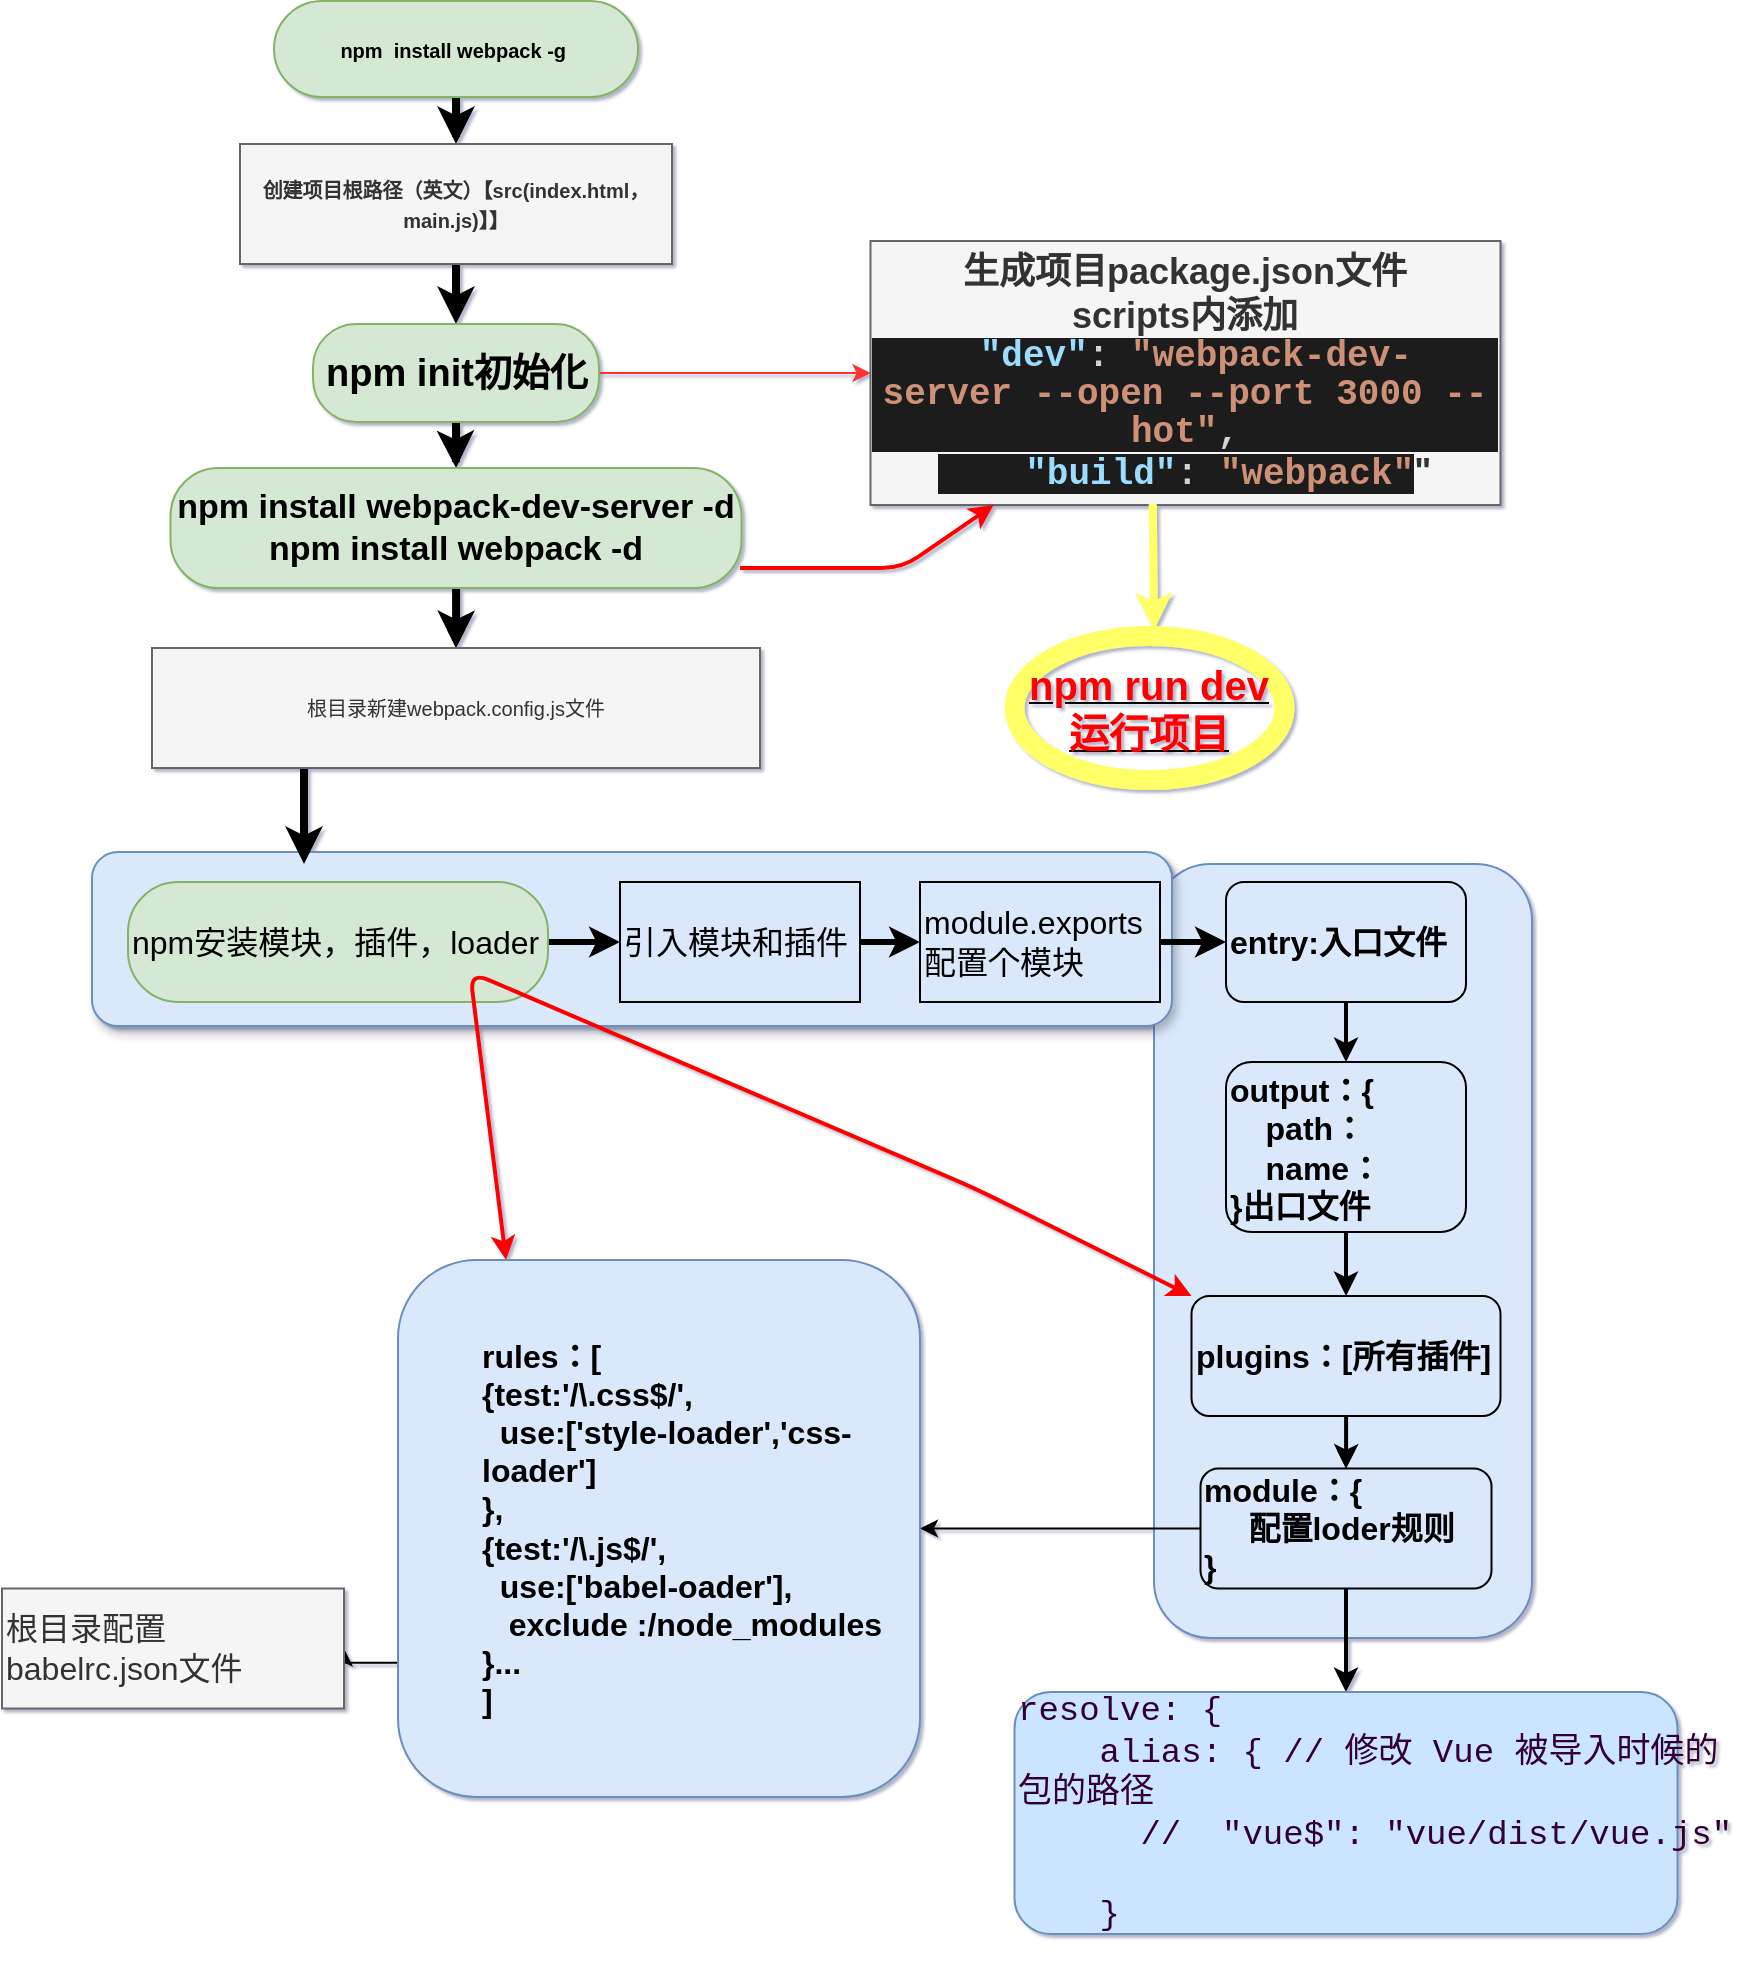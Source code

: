 <mxfile version="13.6.9" type="github"><diagram id="0ax9MOjqnYz4_pJmSWSp" name="Page-1"><mxGraphModel dx="1108" dy="444" grid="1" gridSize="9" guides="1" tooltips="1" connect="1" arrows="1" fold="1" page="1" pageScale="1" pageWidth="827" pageHeight="1169" math="0" shadow="1"><root><mxCell id="0"/><mxCell id="1" parent="0"/><mxCell id="qLmHQq1EO0ON0QHw09aZ-66" value="" style="rounded=1;whiteSpace=wrap;html=1;fillColor=#dae8fc;fontSize=16;align=left;strokeColor=#6c8ebf;" vertex="1" parent="1"><mxGeometry x="621" y="576" width="189" height="387" as="geometry"/></mxCell><mxCell id="qLmHQq1EO0ON0QHw09aZ-33" value="" style="rounded=1;whiteSpace=wrap;html=1;fillColor=#dae8fc;fontSize=16;align=left;shadow=1;strokeColor=#6c8ebf;" vertex="1" parent="1"><mxGeometry x="90" y="570" width="540" height="87" as="geometry"/></mxCell><mxCell id="qLmHQq1EO0ON0QHw09aZ-3" value="" style="edgeStyle=orthogonalEdgeStyle;rounded=0;orthogonalLoop=1;jettySize=auto;html=1;strokeWidth=4;" edge="1" parent="1" source="qLmHQq1EO0ON0QHw09aZ-1" target="qLmHQq1EO0ON0QHw09aZ-2"><mxGeometry relative="1" as="geometry"/></mxCell><mxCell id="qLmHQq1EO0ON0QHw09aZ-1" value="&lt;font size=&quot;1&quot;&gt;&lt;b&gt;npm&amp;nbsp; install webpack -g&amp;nbsp;&lt;/b&gt;&lt;/font&gt;" style="rounded=1;whiteSpace=wrap;html=1;fillColor=#d5e8d4;strokeColor=#82b366;arcSize=50;" vertex="1" parent="1"><mxGeometry x="181" y="144.5" width="182" height="48" as="geometry"/></mxCell><mxCell id="qLmHQq1EO0ON0QHw09aZ-5" value="" style="edgeStyle=orthogonalEdgeStyle;rounded=0;orthogonalLoop=1;jettySize=auto;html=1;strokeWidth=4;" edge="1" parent="1" source="qLmHQq1EO0ON0QHw09aZ-2" target="qLmHQq1EO0ON0QHw09aZ-4"><mxGeometry relative="1" as="geometry"/></mxCell><mxCell id="qLmHQq1EO0ON0QHw09aZ-2" value="&lt;font size=&quot;1&quot;&gt;&lt;b&gt;创建项目根路径（英文）【src(index.html，main.js)】】&lt;/b&gt;&lt;/font&gt;" style="whiteSpace=wrap;html=1;rounded=1;fillColor=#f5f5f5;strokeColor=#666666;fontColor=#333333;arcSize=0;" vertex="1" parent="1"><mxGeometry x="164" y="216" width="216" height="60" as="geometry"/></mxCell><mxCell id="qLmHQq1EO0ON0QHw09aZ-7" value="" style="edgeStyle=orthogonalEdgeStyle;rounded=0;orthogonalLoop=1;jettySize=auto;html=1;strokeWidth=4;" edge="1" parent="1" source="qLmHQq1EO0ON0QHw09aZ-4" target="qLmHQq1EO0ON0QHw09aZ-6"><mxGeometry relative="1" as="geometry"/></mxCell><mxCell id="qLmHQq1EO0ON0QHw09aZ-19" style="edgeStyle=orthogonalEdgeStyle;rounded=0;orthogonalLoop=1;jettySize=auto;html=1;fontSize=16;strokeColor=#FF3333;" edge="1" parent="1" source="qLmHQq1EO0ON0QHw09aZ-4" target="qLmHQq1EO0ON0QHw09aZ-15"><mxGeometry relative="1" as="geometry"/></mxCell><mxCell id="qLmHQq1EO0ON0QHw09aZ-4" value="&lt;font size=&quot;1&quot;&gt;&lt;b style=&quot;font-size: 19px&quot;&gt;npm init初始化&lt;/b&gt;&lt;/font&gt;" style="whiteSpace=wrap;html=1;rounded=1;fillColor=#d5e8d4;strokeColor=#82b366;arcSize=44;" vertex="1" parent="1"><mxGeometry x="200.5" y="306" width="143" height="49" as="geometry"/></mxCell><mxCell id="qLmHQq1EO0ON0QHw09aZ-22" value="" style="edgeStyle=orthogonalEdgeStyle;rounded=0;orthogonalLoop=1;jettySize=auto;html=1;fontSize=16;" edge="1" parent="1" source="qLmHQq1EO0ON0QHw09aZ-6" target="qLmHQq1EO0ON0QHw09aZ-21"><mxGeometry relative="1" as="geometry"/></mxCell><mxCell id="qLmHQq1EO0ON0QHw09aZ-80" value="" style="edgeStyle=orthogonalEdgeStyle;rounded=0;orthogonalLoop=1;jettySize=auto;html=1;strokeWidth=4;fontSize=16;fontColor=#FF0000;" edge="1" parent="1" source="qLmHQq1EO0ON0QHw09aZ-6" target="qLmHQq1EO0ON0QHw09aZ-21"><mxGeometry relative="1" as="geometry"/></mxCell><mxCell id="qLmHQq1EO0ON0QHw09aZ-6" value="&lt;font size=&quot;1&quot;&gt;&lt;b style=&quot;font-size: 17px&quot;&gt;npm install webpack-dev-server -d&lt;br&gt;npm install webpack -d&lt;br&gt;&lt;/b&gt;&lt;/font&gt;" style="whiteSpace=wrap;html=1;rounded=1;arcSize=40;fillColor=#d5e8d4;strokeColor=#82b366;" vertex="1" parent="1"><mxGeometry x="129.25" y="378" width="285.5" height="60" as="geometry"/></mxCell><mxCell id="qLmHQq1EO0ON0QHw09aZ-15" value="&lt;font style=&quot;font-size: 18px&quot;&gt;&lt;b&gt;生成项目package.json文件&lt;br&gt;scripts内添加&lt;br&gt;&lt;/b&gt;&lt;/font&gt;&lt;div style=&quot;color: rgb(212 , 212 , 212) ; background-color: rgb(30 , 30 , 30) ; font-family: &amp;#34;consolas&amp;#34; , &amp;#34;courier new&amp;#34; , monospace ; line-height: 19px ; font-size: 18px&quot;&gt;&lt;font style=&quot;font-size: 18px&quot;&gt;&lt;b&gt;&amp;nbsp;&lt;span style=&quot;color: rgb(156 , 220 , 254)&quot;&gt;&quot;dev&quot;&lt;/span&gt;:&amp;nbsp;&lt;span style=&quot;color: rgb(206 , 145 , 120)&quot;&gt;&quot;webpack-dev-server&amp;nbsp;--open&amp;nbsp;--port&amp;nbsp;3000&amp;nbsp;--hot&quot;&lt;/span&gt;,&lt;/b&gt;&lt;/font&gt;&lt;/div&gt;&lt;font style=&quot;font-size: 18px&quot;&gt;&lt;b&gt;&lt;span style=&quot;background-color: rgb(30 , 30 , 30) ; color: rgb(212 , 212 , 212) ; font-family: &amp;#34;consolas&amp;#34; , &amp;#34;courier new&amp;#34; , monospace&quot;&gt;&amp;nbsp;&amp;nbsp;&amp;nbsp;&amp;nbsp;&lt;/span&gt;&lt;span style=&quot;background-color: rgb(30 , 30 , 30) ; font-family: &amp;#34;consolas&amp;#34; , &amp;#34;courier new&amp;#34; , monospace ; color: rgb(156 , 220 , 254)&quot;&gt;&quot;build&quot;&lt;/span&gt;&lt;span style=&quot;background-color: rgb(30 , 30 , 30) ; color: rgb(212 , 212 , 212) ; font-family: &amp;#34;consolas&amp;#34; , &amp;#34;courier new&amp;#34; , monospace&quot;&gt;:&amp;nbsp;&lt;/span&gt;&lt;span style=&quot;background-color: rgb(30 , 30 , 30) ; font-family: &amp;#34;consolas&amp;#34; , &amp;#34;courier new&amp;#34; , monospace ; color: rgb(206 , 145 , 120)&quot;&gt;&quot;webpack&quot;&lt;/span&gt;&quot;&lt;/b&gt;&lt;/font&gt;" style="rounded=1;whiteSpace=wrap;html=1;fillColor=#f5f5f5;fontSize=16;arcSize=0;strokeColor=#666666;fontColor=#333333;" vertex="1" parent="1"><mxGeometry x="479.25" y="264.5" width="315" height="132" as="geometry"/></mxCell><mxCell id="qLmHQq1EO0ON0QHw09aZ-68" style="edgeStyle=orthogonalEdgeStyle;rounded=0;orthogonalLoop=1;jettySize=auto;html=1;exitX=0.25;exitY=1;exitDx=0;exitDy=0;fontSize=16;fontColor=#FF0000;strokeWidth=4;" edge="1" parent="1" source="qLmHQq1EO0ON0QHw09aZ-21"><mxGeometry relative="1" as="geometry"><mxPoint x="196" y="576" as="targetPoint"/></mxGeometry></mxCell><mxCell id="qLmHQq1EO0ON0QHw09aZ-21" value="&lt;font size=&quot;1&quot;&gt;根目录新建webpack.config.js文件&lt;/font&gt;" style="whiteSpace=wrap;html=1;rounded=1;arcSize=0;fillColor=#f5f5f5;strokeColor=#666666;fontColor=#333333;" vertex="1" parent="1"><mxGeometry x="120" y="468" width="304" height="60" as="geometry"/></mxCell><mxCell id="qLmHQq1EO0ON0QHw09aZ-24" value="&lt;u&gt;&lt;font color=&quot;#ff0000&quot; style=&quot;font-size: 20px&quot;&gt;npm run dev运行项目&lt;/font&gt;&lt;/u&gt;" style="ellipse;whiteSpace=wrap;html=1;fillColor=none;fontSize=16;fontStyle=1;strokeColor=#FFFF66;strokeWidth=10;" vertex="1" parent="1"><mxGeometry x="551.25" y="462" width="135" height="72" as="geometry"/></mxCell><mxCell id="qLmHQq1EO0ON0QHw09aZ-32" value="" style="edgeStyle=orthogonalEdgeStyle;rounded=0;orthogonalLoop=1;jettySize=auto;html=1;fontSize=16;strokeWidth=3;" edge="1" parent="1" source="qLmHQq1EO0ON0QHw09aZ-26" target="qLmHQq1EO0ON0QHw09aZ-29"><mxGeometry relative="1" as="geometry"/></mxCell><mxCell id="qLmHQq1EO0ON0QHw09aZ-26" value="引入模块和插件" style="whiteSpace=wrap;html=1;fillColor=none;fontSize=16;align=left;" vertex="1" parent="1"><mxGeometry x="354" y="585" width="120" height="60" as="geometry"/></mxCell><mxCell id="qLmHQq1EO0ON0QHw09aZ-31" style="edgeStyle=orthogonalEdgeStyle;rounded=0;orthogonalLoop=1;jettySize=auto;html=1;entryX=0;entryY=0.5;entryDx=0;entryDy=0;fontSize=16;strokeWidth=3;" edge="1" parent="1" source="qLmHQq1EO0ON0QHw09aZ-27" target="qLmHQq1EO0ON0QHw09aZ-26"><mxGeometry relative="1" as="geometry"/></mxCell><mxCell id="qLmHQq1EO0ON0QHw09aZ-27" value="npm安装模块，插件，loader" style="rounded=1;whiteSpace=wrap;html=1;fillColor=#d5e8d4;fontSize=16;align=left;strokeColor=#82b366;arcSize=42;" vertex="1" parent="1"><mxGeometry x="108" y="585" width="210" height="60" as="geometry"/></mxCell><mxCell id="qLmHQq1EO0ON0QHw09aZ-64" value="" style="edgeStyle=orthogonalEdgeStyle;rounded=0;orthogonalLoop=1;jettySize=auto;html=1;fontSize=16;strokeWidth=3;" edge="1" parent="1" source="qLmHQq1EO0ON0QHw09aZ-29" target="qLmHQq1EO0ON0QHw09aZ-36"><mxGeometry relative="1" as="geometry"/></mxCell><mxCell id="qLmHQq1EO0ON0QHw09aZ-29" value="module.exports&lt;br&gt;配置个模块" style="whiteSpace=wrap;html=1;fillColor=none;fontSize=16;align=left;" vertex="1" parent="1"><mxGeometry x="504" y="585" width="120" height="60" as="geometry"/></mxCell><mxCell id="qLmHQq1EO0ON0QHw09aZ-38" value="" style="edgeStyle=orthogonalEdgeStyle;rounded=0;orthogonalLoop=1;jettySize=auto;html=1;fontSize=16;strokeWidth=2;" edge="1" parent="1" source="qLmHQq1EO0ON0QHw09aZ-36" target="qLmHQq1EO0ON0QHw09aZ-37"><mxGeometry relative="1" as="geometry"/></mxCell><mxCell id="qLmHQq1EO0ON0QHw09aZ-36" value="entry:入口文件&lt;br&gt;" style="rounded=1;whiteSpace=wrap;html=1;fillColor=none;fontSize=16;align=left;fontStyle=1" vertex="1" parent="1"><mxGeometry x="657" y="585" width="120" height="60" as="geometry"/></mxCell><mxCell id="qLmHQq1EO0ON0QHw09aZ-40" value="" style="edgeStyle=orthogonalEdgeStyle;rounded=0;orthogonalLoop=1;jettySize=auto;html=1;fontSize=16;strokeWidth=2;" edge="1" parent="1" source="qLmHQq1EO0ON0QHw09aZ-37" target="qLmHQq1EO0ON0QHw09aZ-39"><mxGeometry relative="1" as="geometry"/></mxCell><mxCell id="qLmHQq1EO0ON0QHw09aZ-37" value="output：{&lt;br&gt;&amp;nbsp; &amp;nbsp; path：&lt;br&gt;&amp;nbsp; &amp;nbsp; name：&lt;br&gt;}出口文件" style="whiteSpace=wrap;html=1;rounded=1;fontSize=16;align=left;fillColor=none;fontStyle=1" vertex="1" parent="1"><mxGeometry x="657" y="675" width="120" height="85" as="geometry"/></mxCell><mxCell id="qLmHQq1EO0ON0QHw09aZ-42" value="" style="edgeStyle=orthogonalEdgeStyle;rounded=0;orthogonalLoop=1;jettySize=auto;html=1;fontSize=16;" edge="1" parent="1" source="qLmHQq1EO0ON0QHw09aZ-39" target="qLmHQq1EO0ON0QHw09aZ-41"><mxGeometry relative="1" as="geometry"/></mxCell><mxCell id="qLmHQq1EO0ON0QHw09aZ-54" style="edgeStyle=orthogonalEdgeStyle;rounded=0;orthogonalLoop=1;jettySize=auto;html=1;entryX=0.5;entryY=0;entryDx=0;entryDy=0;fontSize=16;strokeWidth=2;" edge="1" parent="1" source="qLmHQq1EO0ON0QHw09aZ-39" target="qLmHQq1EO0ON0QHw09aZ-41"><mxGeometry relative="1" as="geometry"/></mxCell><mxCell id="qLmHQq1EO0ON0QHw09aZ-39" value="plugins：[所有插件]" style="whiteSpace=wrap;html=1;rounded=1;fontSize=16;fontStyle=1;align=left;fillColor=none;" vertex="1" parent="1"><mxGeometry x="639.75" y="792" width="154.5" height="60" as="geometry"/></mxCell><mxCell id="qLmHQq1EO0ON0QHw09aZ-45" value="" style="edgeStyle=orthogonalEdgeStyle;rounded=0;orthogonalLoop=1;jettySize=auto;html=1;fontSize=16;strokeWidth=1;" edge="1" parent="1" source="qLmHQq1EO0ON0QHw09aZ-41" target="qLmHQq1EO0ON0QHw09aZ-44"><mxGeometry relative="1" as="geometry"/></mxCell><mxCell id="qLmHQq1EO0ON0QHw09aZ-52" value="" style="edgeStyle=orthogonalEdgeStyle;rounded=0;orthogonalLoop=1;jettySize=auto;html=1;fontSize=16;strokeWidth=2;" edge="1" parent="1" source="qLmHQq1EO0ON0QHw09aZ-41" target="qLmHQq1EO0ON0QHw09aZ-51"><mxGeometry relative="1" as="geometry"/></mxCell><mxCell id="qLmHQq1EO0ON0QHw09aZ-41" value="module：{&lt;br&gt;&amp;nbsp; &amp;nbsp; &amp;nbsp;配置loder规则&lt;br&gt;}" style="whiteSpace=wrap;html=1;rounded=1;fontSize=16;fontStyle=1;align=left;fillColor=none;" vertex="1" parent="1"><mxGeometry x="644.25" y="878.25" width="145.5" height="60" as="geometry"/></mxCell><mxCell id="qLmHQq1EO0ON0QHw09aZ-65" style="edgeStyle=orthogonalEdgeStyle;rounded=0;orthogonalLoop=1;jettySize=auto;html=1;exitX=0;exitY=0.75;exitDx=0;exitDy=0;entryX=1;entryY=0.5;entryDx=0;entryDy=0;fontSize=16;" edge="1" parent="1" source="qLmHQq1EO0ON0QHw09aZ-44" target="qLmHQq1EO0ON0QHw09aZ-48"><mxGeometry relative="1" as="geometry"/></mxCell><mxCell id="qLmHQq1EO0ON0QHw09aZ-44" value="&lt;blockquote style=&quot;margin: 0 0 0 40px ; border: none ; padding: 0px&quot;&gt;rules：[&lt;br&gt;{test:'/\.css$/',&lt;br&gt;&amp;nbsp; use:['style-loader','css-loader']&lt;br&gt;},&lt;br&gt;{test:'/\.js$/',&lt;/blockquote&gt;&lt;blockquote style=&quot;margin: 0 0 0 40px ; border: none ; padding: 0px&quot;&gt;&amp;nbsp; use:['babel-oader'],&lt;/blockquote&gt;&lt;blockquote style=&quot;margin: 0 0 0 40px ; border: none ; padding: 0px&quot;&gt;&amp;nbsp; &amp;nbsp;exclude :/node_modules&amp;nbsp;&lt;/blockquote&gt;&lt;blockquote style=&quot;margin: 0 0 0 40px ; border: none ; padding: 0px&quot;&gt;}...&lt;br&gt;]&lt;/blockquote&gt;" style="whiteSpace=wrap;html=1;rounded=1;fontSize=16;fontStyle=1;align=left;fillColor=#dae8fc;strokeColor=#6c8ebf;" vertex="1" parent="1"><mxGeometry x="243" y="774" width="261" height="268.5" as="geometry"/></mxCell><mxCell id="qLmHQq1EO0ON0QHw09aZ-48" value="根目录配置&lt;br&gt;babelrc.json文件" style="rounded=1;whiteSpace=wrap;html=1;fillColor=#f5f5f5;fontSize=16;align=left;strokeColor=#666666;fontColor=#333333;arcSize=0;" vertex="1" parent="1"><mxGeometry x="45" y="938.25" width="171" height="60" as="geometry"/></mxCell><mxCell id="qLmHQq1EO0ON0QHw09aZ-51" value="&lt;p style=&quot;line-height: 100%&quot;&gt;&lt;/p&gt;&lt;div style=&quot;font-family: &amp;#34;consolas&amp;#34; , &amp;#34;courier new&amp;#34; , monospace ; font-weight: 400 ; font-size: 17px&quot;&gt;&lt;font color=&quot;#330033&quot; style=&quot;font-size: 17px&quot;&gt;resolve:&amp;nbsp;{&lt;/font&gt;&lt;/div&gt;&lt;div style=&quot;font-family: &amp;#34;consolas&amp;#34; , &amp;#34;courier new&amp;#34; , monospace ; font-weight: 400 ; font-size: 17px&quot;&gt;&lt;font color=&quot;#330033&quot; style=&quot;font-size: 17px&quot;&gt;&amp;nbsp;&amp;nbsp;&amp;nbsp;&amp;nbsp;alias:&amp;nbsp;{&amp;nbsp;//&amp;nbsp;修改&amp;nbsp;Vue&amp;nbsp;被导入时候的包的路径&lt;/font&gt;&lt;/div&gt;&lt;div style=&quot;font-family: &amp;#34;consolas&amp;#34; , &amp;#34;courier new&amp;#34; , monospace ; font-weight: 400 ; font-size: 17px&quot;&gt;&lt;font color=&quot;#330033&quot; style=&quot;font-size: 17px&quot;&gt;&amp;nbsp;&amp;nbsp;&amp;nbsp;&amp;nbsp;&amp;nbsp;&amp;nbsp;//&amp;nbsp;&amp;nbsp;&quot;vue$&quot;:&amp;nbsp;&quot;vue/dist/vue.js&quot;&lt;/font&gt;&lt;/div&gt;&lt;div style=&quot;font-family: &amp;#34;consolas&amp;#34; , &amp;#34;courier new&amp;#34; , monospace ; font-weight: 400 ; font-size: 17px&quot;&gt;&lt;font color=&quot;#330033&quot; style=&quot;font-size: 17px&quot;&gt;&amp;nbsp;&amp;nbsp;&amp;nbsp;&amp;nbsp;&amp;nbsp;&amp;nbsp;&lt;/font&gt;&lt;/div&gt;&lt;div style=&quot;font-family: &amp;#34;consolas&amp;#34; , &amp;#34;courier new&amp;#34; , monospace ; font-weight: 400 ; font-size: 17px&quot;&gt;&lt;font color=&quot;#330033&quot; style=&quot;font-size: 17px&quot;&gt;&amp;nbsp;&amp;nbsp;&amp;nbsp;&amp;nbsp;}&lt;/font&gt;&lt;/div&gt;&lt;p&gt;&lt;/p&gt;" style="whiteSpace=wrap;html=1;rounded=1;fontSize=16;fontStyle=1;align=left;strokeColor=#6c8ebf;fillColor=#CCE5FF;" vertex="1" parent="1"><mxGeometry x="551.25" y="990" width="331.5" height="121" as="geometry"/></mxCell><mxCell id="qLmHQq1EO0ON0QHw09aZ-63" value="" style="endArrow=classic;startArrow=classic;html=1;fontSize=16;exitX=0.207;exitY=0;exitDx=0;exitDy=0;exitPerimeter=0;entryX=0;entryY=0;entryDx=0;entryDy=0;strokeColor=#FF0000;strokeWidth=2;" edge="1" parent="1" source="qLmHQq1EO0ON0QHw09aZ-44" target="qLmHQq1EO0ON0QHw09aZ-39"><mxGeometry width="50" height="50" relative="1" as="geometry"><mxPoint x="504" y="731" as="sourcePoint"/><mxPoint x="554" y="681" as="targetPoint"/><Array as="points"><mxPoint x="279" y="630"/><mxPoint x="468" y="711"/><mxPoint x="531" y="738"/></Array></mxGeometry></mxCell><mxCell id="qLmHQq1EO0ON0QHw09aZ-77" value="" style="endArrow=classic;html=1;strokeColor=#FF0000;strokeWidth=2;fontSize=16;fontColor=#FF0000;" edge="1" parent="1" target="qLmHQq1EO0ON0QHw09aZ-15"><mxGeometry width="50" height="50" relative="1" as="geometry"><mxPoint x="414" y="428" as="sourcePoint"/><mxPoint x="464" y="378" as="targetPoint"/><Array as="points"><mxPoint x="495" y="428"/></Array></mxGeometry></mxCell><mxCell id="qLmHQq1EO0ON0QHw09aZ-79" value="" style="endArrow=classic;html=1;strokeWidth=4;fontSize=16;fontColor=#FF0000;exitX=0.448;exitY=0.995;exitDx=0;exitDy=0;exitPerimeter=0;strokeColor=#FFFF66;" edge="1" parent="1" source="qLmHQq1EO0ON0QHw09aZ-15"><mxGeometry width="50" height="50" relative="1" as="geometry"><mxPoint x="580" y="446.5" as="sourcePoint"/><mxPoint x="621" y="459" as="targetPoint"/></mxGeometry></mxCell></root></mxGraphModel></diagram></mxfile>